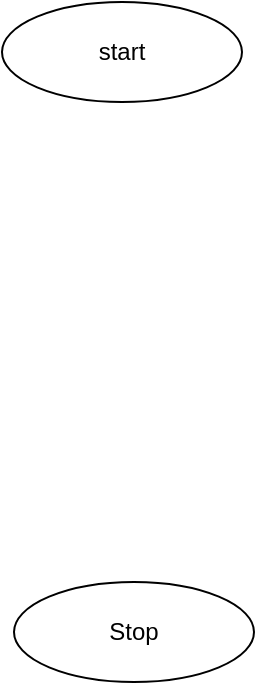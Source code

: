 <mxfile version="13.5.1" type="device"><diagram id="cE6XNuJETFW2NQ1fPO7m" name="Page-1"><mxGraphModel dx="1038" dy="548" grid="1" gridSize="10" guides="1" tooltips="1" connect="1" arrows="1" fold="1" page="1" pageScale="1" pageWidth="827" pageHeight="1169" math="0" shadow="0"><root><mxCell id="0"/><mxCell id="1" parent="0"/><mxCell id="xsARsaJRNcfTiz-v4l5B-1" value="start" style="ellipse;whiteSpace=wrap;html=1;" vertex="1" parent="1"><mxGeometry x="354" y="70" width="120" height="50" as="geometry"/></mxCell><mxCell id="xsARsaJRNcfTiz-v4l5B-2" value="Stop" style="ellipse;whiteSpace=wrap;html=1;" vertex="1" parent="1"><mxGeometry x="360" y="360" width="120" height="50" as="geometry"/></mxCell></root></mxGraphModel></diagram></mxfile>